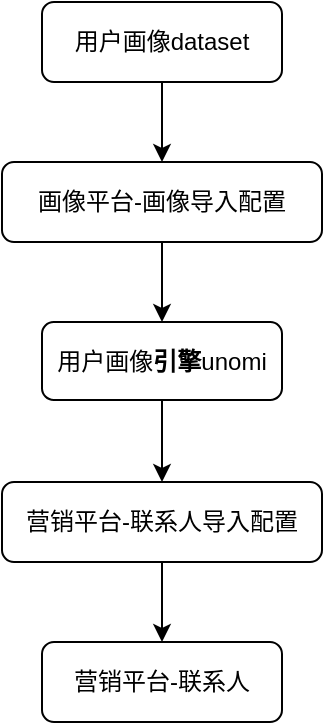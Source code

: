 <mxfile version="15.8.8" type="github">
  <diagram id="C5RBs43oDa-KdzZeNtuy" name="Page-1">
    <mxGraphModel dx="925" dy="801" grid="1" gridSize="10" guides="1" tooltips="1" connect="1" arrows="1" fold="1" page="1" pageScale="1" pageWidth="827" pageHeight="1169" math="0" shadow="0">
      <root>
        <mxCell id="WIyWlLk6GJQsqaUBKTNV-0" />
        <mxCell id="WIyWlLk6GJQsqaUBKTNV-1" parent="WIyWlLk6GJQsqaUBKTNV-0" />
        <mxCell id="H-1D8AhKlFouq-BWlYaf-11" style="edgeStyle=none;rounded=0;orthogonalLoop=1;jettySize=auto;html=1;exitX=0.5;exitY=1;exitDx=0;exitDy=0;entryX=0.5;entryY=0;entryDx=0;entryDy=0;" edge="1" parent="WIyWlLk6GJQsqaUBKTNV-1" source="H-1D8AhKlFouq-BWlYaf-0" target="H-1D8AhKlFouq-BWlYaf-2">
          <mxGeometry relative="1" as="geometry" />
        </mxCell>
        <mxCell id="H-1D8AhKlFouq-BWlYaf-0" value="用户画像dataset" style="rounded=1;whiteSpace=wrap;html=1;" vertex="1" parent="WIyWlLk6GJQsqaUBKTNV-1">
          <mxGeometry x="240" y="320" width="120" height="40" as="geometry" />
        </mxCell>
        <mxCell id="H-1D8AhKlFouq-BWlYaf-13" style="edgeStyle=none;rounded=0;orthogonalLoop=1;jettySize=auto;html=1;exitX=0.5;exitY=1;exitDx=0;exitDy=0;entryX=0.5;entryY=0;entryDx=0;entryDy=0;" edge="1" parent="WIyWlLk6GJQsqaUBKTNV-1" source="H-1D8AhKlFouq-BWlYaf-2" target="H-1D8AhKlFouq-BWlYaf-3">
          <mxGeometry relative="1" as="geometry" />
        </mxCell>
        <mxCell id="H-1D8AhKlFouq-BWlYaf-2" value="画像平台-画像导入配置" style="rounded=1;whiteSpace=wrap;html=1;" vertex="1" parent="WIyWlLk6GJQsqaUBKTNV-1">
          <mxGeometry x="220" y="400" width="160" height="40" as="geometry" />
        </mxCell>
        <mxCell id="H-1D8AhKlFouq-BWlYaf-16" style="edgeStyle=none;rounded=0;orthogonalLoop=1;jettySize=auto;html=1;exitX=0.5;exitY=1;exitDx=0;exitDy=0;entryX=0.5;entryY=0;entryDx=0;entryDy=0;" edge="1" parent="WIyWlLk6GJQsqaUBKTNV-1" source="H-1D8AhKlFouq-BWlYaf-3" target="H-1D8AhKlFouq-BWlYaf-5">
          <mxGeometry relative="1" as="geometry" />
        </mxCell>
        <mxCell id="H-1D8AhKlFouq-BWlYaf-3" value="用户画像&lt;b&gt;引擎&lt;/b&gt;unomi" style="rounded=1;whiteSpace=wrap;html=1;" vertex="1" parent="WIyWlLk6GJQsqaUBKTNV-1">
          <mxGeometry x="240" y="480" width="120" height="39" as="geometry" />
        </mxCell>
        <mxCell id="H-1D8AhKlFouq-BWlYaf-4" value="营销平台-联系人" style="rounded=1;whiteSpace=wrap;html=1;" vertex="1" parent="WIyWlLk6GJQsqaUBKTNV-1">
          <mxGeometry x="240" y="640" width="120" height="40" as="geometry" />
        </mxCell>
        <mxCell id="H-1D8AhKlFouq-BWlYaf-17" style="edgeStyle=none;rounded=0;orthogonalLoop=1;jettySize=auto;html=1;exitX=0.5;exitY=1;exitDx=0;exitDy=0;entryX=0.5;entryY=0;entryDx=0;entryDy=0;" edge="1" parent="WIyWlLk6GJQsqaUBKTNV-1" source="H-1D8AhKlFouq-BWlYaf-5" target="H-1D8AhKlFouq-BWlYaf-4">
          <mxGeometry relative="1" as="geometry" />
        </mxCell>
        <mxCell id="H-1D8AhKlFouq-BWlYaf-5" value="营销平台-联系人导入配置" style="rounded=1;whiteSpace=wrap;html=1;" vertex="1" parent="WIyWlLk6GJQsqaUBKTNV-1">
          <mxGeometry x="220" y="560" width="160" height="40" as="geometry" />
        </mxCell>
      </root>
    </mxGraphModel>
  </diagram>
</mxfile>
